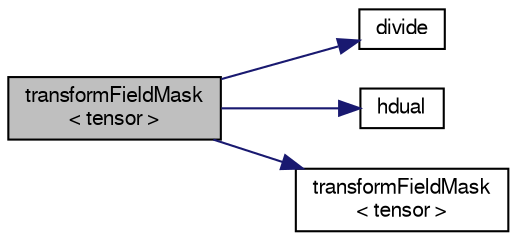 digraph "transformFieldMask&lt; tensor &gt;"
{
  bgcolor="transparent";
  edge [fontname="FreeSans",fontsize="10",labelfontname="FreeSans",labelfontsize="10"];
  node [fontname="FreeSans",fontsize="10",shape=record];
  rankdir="LR";
  Node67933 [label="transformFieldMask\l\< tensor \>",height=0.2,width=0.4,color="black", fillcolor="grey75", style="filled", fontcolor="black"];
  Node67933 -> Node67934 [color="midnightblue",fontsize="10",style="solid",fontname="FreeSans"];
  Node67934 [label="divide",height=0.2,width=0.4,color="black",URL="$a21124.html#a74ffc83cf5b72fd4952167784f603ffe"];
  Node67933 -> Node67935 [color="midnightblue",fontsize="10",style="solid",fontname="FreeSans"];
  Node67935 [label="hdual",height=0.2,width=0.4,color="black",URL="$a21124.html#ab32ca03fe56b983fb2835ccda65b4b7d"];
  Node67933 -> Node67936 [color="midnightblue",fontsize="10",style="solid",fontname="FreeSans"];
  Node67936 [label="transformFieldMask\l\< tensor \>",height=0.2,width=0.4,color="black",URL="$a21124.html#ac184abdb396a6deef11c07c16fb4fd41"];
}
